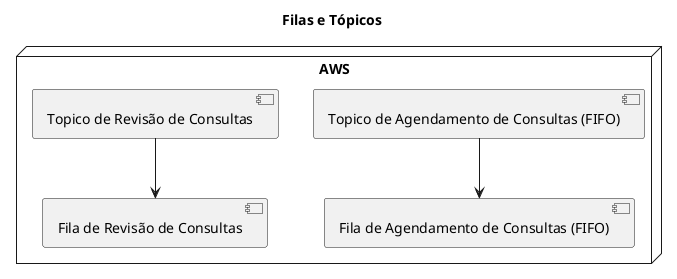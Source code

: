 @startuml architecture

title "Filas e Tópicos"

node "AWS" {
    component "Topico de Agendamento de Consultas (FIFO)" as appointment_topic
    component "Topico de Revisão de Consultas" as review_topic
    component "Fila de Agendamento de Consultas (FIFO)" as appointment_queue
    component "Fila de Revisão de Consultas" as review_queue

    appointment_topic -down-> appointment_queue
    review_topic -down-> review_queue
}

@enduml